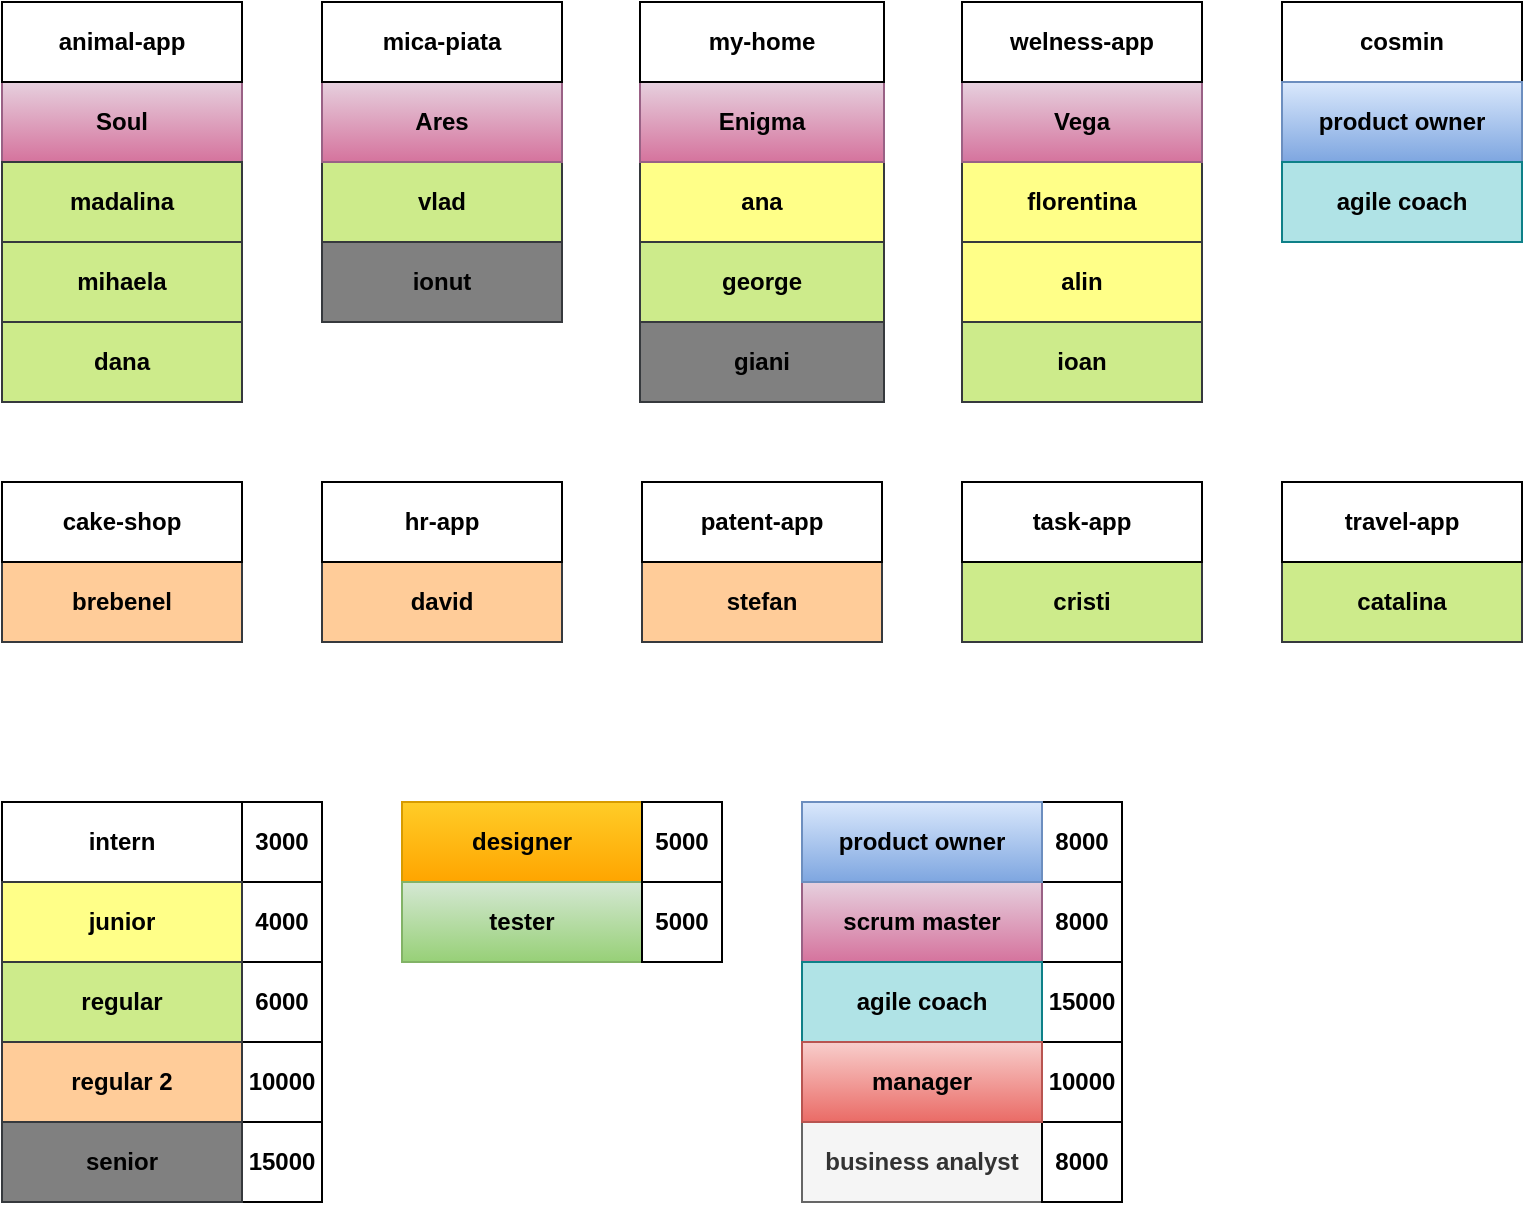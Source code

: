 <mxfile version="14.7.4" type="embed"><diagram id="mBz3AGuGxKc1HoNxblct" name="team"><mxGraphModel dx="1408" dy="720" grid="0" gridSize="10" guides="1" tooltips="1" connect="1" arrows="1" fold="1" page="1" pageScale="1" pageWidth="850" pageHeight="1100" math="0" shadow="0"><root><mxCell id="0"/><mxCell id="1" parent="0"/><mxCell id="26" value="" style="group;fillColor=#ffcc99;strokeColor=#36393d;" parent="1" vertex="1" connectable="0"><mxGeometry x="360" y="280" width="120" height="80" as="geometry"/></mxCell><mxCell id="27" value="stefan" style="rounded=0;whiteSpace=wrap;html=1;fillColor=#ffcc99;strokeColor=#36393d;fontStyle=1" parent="26" vertex="1"><mxGeometry y="40" width="120.0" height="40" as="geometry"/></mxCell><mxCell id="28" value="patent-app" style="rounded=0;whiteSpace=wrap;html=1;fontStyle=1" parent="26" vertex="1"><mxGeometry width="120.0" height="40" as="geometry"/></mxCell><mxCell id="87" value="" style="group" parent="1" vertex="1" connectable="0"><mxGeometry x="680" y="280" width="120" height="80" as="geometry"/></mxCell><mxCell id="88" value="catalina" style="rounded=0;whiteSpace=wrap;html=1;fillColor=#cdeb8b;strokeColor=#36393d;fontStyle=1;" parent="87" vertex="1"><mxGeometry y="40" width="120.0" height="40" as="geometry"/></mxCell><mxCell id="89" value="travel-app" style="rounded=0;whiteSpace=wrap;html=1;fontStyle=1" parent="87" vertex="1"><mxGeometry width="120.0" height="40" as="geometry"/></mxCell><mxCell id="90" value="" style="group" parent="1" vertex="1" connectable="0"><mxGeometry x="520" y="280" width="120" height="80" as="geometry"/></mxCell><mxCell id="91" value="cristi" style="rounded=0;whiteSpace=wrap;html=1;fillColor=#cdeb8b;strokeColor=#36393d;fontStyle=1;" parent="90" vertex="1"><mxGeometry y="40" width="120.0" height="40" as="geometry"/></mxCell><mxCell id="92" value="task-app" style="rounded=0;whiteSpace=wrap;html=1;fontStyle=1" parent="90" vertex="1"><mxGeometry width="120.0" height="40" as="geometry"/></mxCell><mxCell id="93" value="" style="group" parent="1" vertex="1" connectable="0"><mxGeometry x="40" y="280" width="120" height="80" as="geometry"/></mxCell><mxCell id="94" value="brebenel" style="rounded=0;whiteSpace=wrap;html=1;strokeColor=#36393d;fontStyle=1;fillColor=#FFCC99;" parent="93" vertex="1"><mxGeometry y="40" width="120.0" height="40" as="geometry"/></mxCell><mxCell id="95" value="cake-shop" style="rounded=0;whiteSpace=wrap;html=1;fontStyle=1" parent="93" vertex="1"><mxGeometry width="120.0" height="40" as="geometry"/></mxCell><mxCell id="96" value="" style="group;fillColor=#ffcc99;strokeColor=#36393d;" parent="1" vertex="1" connectable="0"><mxGeometry x="200" y="280" width="120" height="80" as="geometry"/></mxCell><mxCell id="97" value="david" style="rounded=0;whiteSpace=wrap;html=1;strokeColor=#36393d;fontStyle=1;fillColor=#ffcc99;" parent="96" vertex="1"><mxGeometry y="40" width="120" height="40" as="geometry"/></mxCell><mxCell id="98" value="hr-app" style="rounded=0;whiteSpace=wrap;html=1;fontStyle=1" parent="96" vertex="1"><mxGeometry width="120" height="40" as="geometry"/></mxCell><mxCell id="117" value="" style="group" parent="1" vertex="1" connectable="0"><mxGeometry x="200" y="40" width="120" height="160" as="geometry"/></mxCell><mxCell id="74" value="ionut" style="rounded=0;whiteSpace=wrap;html=1;strokeColor=#36393d;fontStyle=1;fillColor=#808080;" parent="117" vertex="1"><mxGeometry y="120" width="120" height="40" as="geometry"/></mxCell><mxCell id="75" value="vlad" style="rounded=0;whiteSpace=wrap;html=1;fillColor=#cdeb8b;strokeColor=#36393d;fontStyle=1;" parent="117" vertex="1"><mxGeometry y="80" width="120" height="40" as="geometry"/></mxCell><mxCell id="79" value="Ares" style="rounded=0;whiteSpace=wrap;html=1;fontStyle=1;gradientColor=#d5739d;fillColor=#e6d0de;strokeColor=#996185;" parent="117" vertex="1"><mxGeometry y="40" width="120" height="40" as="geometry"/></mxCell><mxCell id="83" value="mica-piata" style="rounded=0;whiteSpace=wrap;html=1;fontStyle=1" parent="117" vertex="1"><mxGeometry width="120" height="40" as="geometry"/></mxCell><mxCell id="118" value="" style="group" parent="1" vertex="1" connectable="0"><mxGeometry x="359" y="40" width="122" height="200" as="geometry"/></mxCell><mxCell id="71" value="giani" style="rounded=0;whiteSpace=wrap;html=1;strokeColor=#36393d;fontStyle=1;fillColor=#808080;" parent="118" vertex="1"><mxGeometry y="160" width="122" height="40" as="geometry"/></mxCell><mxCell id="72" value="george" style="rounded=0;whiteSpace=wrap;html=1;fillColor=#cdeb8b;strokeColor=#36393d;fontStyle=1;" parent="118" vertex="1"><mxGeometry y="120" width="122" height="40" as="geometry"/></mxCell><mxCell id="73" value="ana" style="rounded=0;whiteSpace=wrap;html=1;fillColor=#ffff88;strokeColor=#36393d;fontStyle=1" parent="118" vertex="1"><mxGeometry y="80" width="122" height="40" as="geometry"/></mxCell><mxCell id="78" value="Enigma" style="rounded=0;whiteSpace=wrap;html=1;fontStyle=1;gradientColor=#d5739d;fillColor=#e6d0de;strokeColor=#996185;" parent="118" vertex="1"><mxGeometry y="40" width="122" height="40" as="geometry"/></mxCell><mxCell id="82" value="my-home" style="rounded=0;whiteSpace=wrap;html=1;fontStyle=1" parent="118" vertex="1"><mxGeometry width="122" height="40" as="geometry"/></mxCell><mxCell id="119" value="" style="group" parent="1" vertex="1" connectable="0"><mxGeometry x="520" y="40" width="120" height="200" as="geometry"/></mxCell><mxCell id="68" value="florentina" style="rounded=0;whiteSpace=wrap;html=1;fillColor=#ffff88;strokeColor=#36393d;fontStyle=1" parent="119" vertex="1"><mxGeometry y="80" width="120.0" height="40" as="geometry"/></mxCell><mxCell id="69" value="ioan" style="rounded=0;whiteSpace=wrap;html=1;fillColor=#cdeb8b;strokeColor=#36393d;fontStyle=1;" parent="119" vertex="1"><mxGeometry y="160" width="120.0" height="40" as="geometry"/></mxCell><mxCell id="70" value="alin" style="rounded=0;whiteSpace=wrap;html=1;fillColor=#ffff88;strokeColor=#36393d;fontStyle=1" parent="119" vertex="1"><mxGeometry y="120" width="120.0" height="40" as="geometry"/></mxCell><mxCell id="77" value="Vega" style="rounded=0;whiteSpace=wrap;html=1;fontStyle=1;gradientColor=#d5739d;fillColor=#e6d0de;strokeColor=#996185;" parent="119" vertex="1"><mxGeometry y="40" width="120.0" height="40" as="geometry"/></mxCell><mxCell id="81" value="welness-app" style="rounded=0;whiteSpace=wrap;html=1;fontStyle=1" parent="119" vertex="1"><mxGeometry width="120.0" height="40" as="geometry"/></mxCell><mxCell id="146" value="" style="group" parent="1" vertex="1" connectable="0"><mxGeometry x="680" y="40" width="120" height="120" as="geometry"/></mxCell><mxCell id="120" value="" style="group;movable=0;resizable=0;rotatable=0;deletable=0;editable=0;connectable=0;" parent="146" vertex="1" connectable="0"><mxGeometry width="120" height="120" as="geometry"/></mxCell><mxCell id="53" value="cosmin" style="rounded=0;whiteSpace=wrap;html=1;fontStyle=1;" parent="146" vertex="1"><mxGeometry width="120" height="40" as="geometry"/></mxCell><mxCell id="144" value="product owner" style="rounded=0;whiteSpace=wrap;html=1;fillColor=#dae8fc;strokeColor=#6c8ebf;fontStyle=1;gradientColor=#7ea6e0;" parent="146" vertex="1"><mxGeometry y="40" width="120" height="40" as="geometry"/></mxCell><mxCell id="145" value="agile coach" style="rounded=0;whiteSpace=wrap;html=1;fillColor=#b0e3e6;strokeColor=#0e8088;fontStyle=1;" parent="146" vertex="1"><mxGeometry y="80" width="120.0" height="40" as="geometry"/></mxCell><mxCell id="147" value="" style="group" parent="1" vertex="1" connectable="0"><mxGeometry x="240" y="440" width="160" height="80" as="geometry"/></mxCell><mxCell id="56" value="designer" style="rounded=0;whiteSpace=wrap;html=1;fillColor=#ffcd28;strokeColor=#d79b00;fontStyle=1;gradientColor=#ffa500;" parent="147" vertex="1"><mxGeometry width="120" height="40" as="geometry"/></mxCell><mxCell id="57" value="5000" style="rounded=0;whiteSpace=wrap;html=1;fontStyle=1" parent="147" vertex="1"><mxGeometry x="120" width="40" height="40" as="geometry"/></mxCell><mxCell id="58" value="tester" style="rounded=0;whiteSpace=wrap;html=1;fillColor=#d5e8d4;strokeColor=#82b366;fontStyle=1;gradientColor=#97d077;" parent="147" vertex="1"><mxGeometry y="40" width="120" height="40" as="geometry"/></mxCell><mxCell id="59" value="5000" style="rounded=0;whiteSpace=wrap;html=1;fontStyle=1" parent="147" vertex="1"><mxGeometry x="120" y="40" width="40" height="40" as="geometry"/></mxCell><mxCell id="154" value="" style="group" parent="1" vertex="1" connectable="0"><mxGeometry x="40" y="40" width="120" height="200" as="geometry"/></mxCell><mxCell id="149" value="Soul" style="rounded=0;whiteSpace=wrap;html=1;fontStyle=1;gradientColor=#d5739d;fillColor=#e6d0de;strokeColor=#996185;" parent="154" vertex="1"><mxGeometry y="40" width="120" height="40" as="geometry"/></mxCell><mxCell id="150" value="madalina" style="rounded=0;whiteSpace=wrap;html=1;fillColor=#cdeb8b;strokeColor=#36393d;fontStyle=1;" parent="154" vertex="1"><mxGeometry y="80" width="120" height="40" as="geometry"/></mxCell><mxCell id="151" value="mihaela" style="rounded=0;whiteSpace=wrap;html=1;fillColor=#cdeb8b;strokeColor=#36393d;fontStyle=1;" parent="154" vertex="1"><mxGeometry y="120" width="120" height="40" as="geometry"/></mxCell><mxCell id="152" value="dana" style="rounded=0;whiteSpace=wrap;html=1;strokeColor=#36393d;fontStyle=1;fillColor=#cdeb8b;" parent="154" vertex="1"><mxGeometry y="160" width="120" height="40" as="geometry"/></mxCell><mxCell id="153" value="animal-app" style="rounded=0;whiteSpace=wrap;html=1;fontStyle=1" parent="154" vertex="1"><mxGeometry width="120" height="40" as="geometry"/></mxCell><mxCell id="157" value="" style="group" parent="1" vertex="1" connectable="0"><mxGeometry x="40" y="440" width="160" height="200" as="geometry"/></mxCell><mxCell id="155" value="" style="group" parent="157" vertex="1" connectable="0"><mxGeometry x="120" width="40" height="200" as="geometry"/></mxCell><mxCell id="41" value="3000" style="rounded=0;whiteSpace=wrap;html=1;fontStyle=1" parent="155" vertex="1"><mxGeometry width="40" height="40" as="geometry"/></mxCell><mxCell id="42" value="4000" style="rounded=0;whiteSpace=wrap;html=1;fontStyle=1" parent="155" vertex="1"><mxGeometry y="40" width="40" height="40" as="geometry"/></mxCell><mxCell id="43" value="6000" style="rounded=0;whiteSpace=wrap;html=1;fontStyle=1" parent="155" vertex="1"><mxGeometry y="80" width="40" height="40" as="geometry"/></mxCell><mxCell id="44" value="15000" style="rounded=0;whiteSpace=wrap;html=1;fontStyle=1" parent="155" vertex="1"><mxGeometry y="160" width="40" height="40" as="geometry"/></mxCell><mxCell id="45" value="10000" style="rounded=0;whiteSpace=wrap;html=1;fontStyle=1" parent="155" vertex="1"><mxGeometry y="120" width="40" height="40" as="geometry"/></mxCell><mxCell id="2" value="intern" style="rounded=0;whiteSpace=wrap;html=1;fontStyle=1" parent="157" vertex="1"><mxGeometry width="120.0" height="40" as="geometry"/></mxCell><mxCell id="3" value="junior" style="rounded=0;whiteSpace=wrap;html=1;fillColor=#ffff88;strokeColor=#36393d;fontStyle=1" parent="157" vertex="1"><mxGeometry y="40" width="120.0" height="40" as="geometry"/></mxCell><mxCell id="4" value="senior" style="rounded=0;whiteSpace=wrap;html=1;strokeColor=#36393d;fontStyle=1;fillColor=#808080;" parent="157" vertex="1"><mxGeometry y="160" width="120.0" height="40" as="geometry"/></mxCell><mxCell id="5" value="regular" style="rounded=0;whiteSpace=wrap;html=1;fillColor=#cdeb8b;strokeColor=#36393d;fontStyle=1;" parent="157" vertex="1"><mxGeometry y="80" width="120.0" height="40" as="geometry"/></mxCell><mxCell id="6" value="regular 2" style="rounded=0;whiteSpace=wrap;html=1;strokeColor=#36393d;fontStyle=1;fillColor=#FFCC99;" parent="157" vertex="1"><mxGeometry y="120" width="120.0" height="40" as="geometry"/></mxCell><mxCell id="158" value="" style="group" parent="1" vertex="1" connectable="0"><mxGeometry x="440" y="440" width="160" height="200" as="geometry"/></mxCell><mxCell id="133" value="business analyst" style="rounded=0;whiteSpace=wrap;html=1;fillColor=#f5f5f5;strokeColor=#666666;fontStyle=1;fontColor=#333333;" parent="158" vertex="1"><mxGeometry y="160" width="120.0" height="40" as="geometry"/></mxCell><mxCell id="134" value="8000" style="rounded=0;whiteSpace=wrap;html=1;fontStyle=1" parent="158" vertex="1"><mxGeometry x="120" y="160" width="40" height="40" as="geometry"/></mxCell><mxCell id="139" value="8000" style="rounded=0;whiteSpace=wrap;html=1;fontStyle=1" parent="158" vertex="1"><mxGeometry x="120" width="40" height="40" as="geometry"/></mxCell><mxCell id="140" value="8000" style="rounded=0;whiteSpace=wrap;html=1;fontStyle=1" parent="158" vertex="1"><mxGeometry x="120" y="40" width="40" height="40" as="geometry"/></mxCell><mxCell id="141" value="10000" style="rounded=0;whiteSpace=wrap;html=1;fontStyle=1" parent="158" vertex="1"><mxGeometry x="120" y="120" width="40" height="40" as="geometry"/></mxCell><mxCell id="142" value="15000" style="rounded=0;whiteSpace=wrap;html=1;fontStyle=1" parent="158" vertex="1"><mxGeometry x="120" y="80" width="40" height="40" as="geometry"/></mxCell><mxCell id="136" value="scrum master" style="rounded=0;whiteSpace=wrap;html=1;fillColor=#e6d0de;strokeColor=#996185;fontStyle=1;gradientColor=#d5739d;" parent="158" vertex="1"><mxGeometry y="40" width="120.0" height="40" as="geometry"/></mxCell><mxCell id="138" value="agile coach" style="rounded=0;whiteSpace=wrap;html=1;fillColor=#b0e3e6;strokeColor=#0e8088;fontStyle=1;" parent="158" vertex="1"><mxGeometry y="80" width="120.0" height="40" as="geometry"/></mxCell><mxCell id="137" value="manager" style="rounded=0;whiteSpace=wrap;html=1;fillColor=#f8cecc;strokeColor=#b85450;fontStyle=1;gradientColor=#ea6b66;" parent="158" vertex="1"><mxGeometry y="120" width="120.0" height="40" as="geometry"/></mxCell><mxCell id="143" value="product owner" style="rounded=0;whiteSpace=wrap;html=1;fillColor=#dae8fc;strokeColor=#6c8ebf;fontStyle=1;gradientColor=#7ea6e0;" parent="158" vertex="1"><mxGeometry width="120" height="40" as="geometry"/></mxCell></root></mxGraphModel></diagram></mxfile>